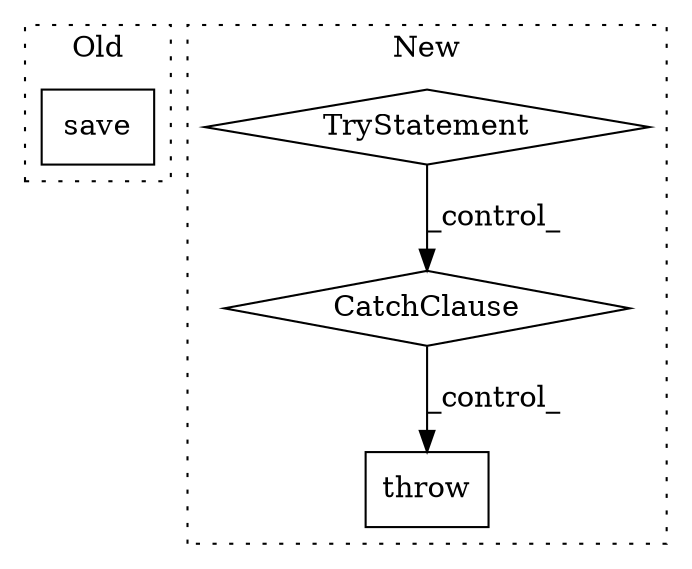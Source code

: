 digraph G {
subgraph cluster0 {
1 [label="save" a="32" s="10445" l="6" shape="box"];
label = "Old";
style="dotted";
}
subgraph cluster1 {
2 [label="throw" a="53" s="9217" l="6" shape="box"];
3 [label="TryStatement" a="54" s="9085" l="4" shape="diamond"];
4 [label="CatchClause" a="12" s="9173,9207" l="11,2" shape="diamond"];
label = "New";
style="dotted";
}
3 -> 4 [label="_control_"];
4 -> 2 [label="_control_"];
}